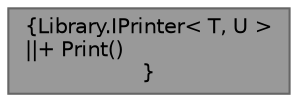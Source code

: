 digraph "Library.IPrinter&lt; T, U &gt;"
{
 // INTERACTIVE_SVG=YES
 // LATEX_PDF_SIZE
  bgcolor="transparent";
  edge [fontname=Helvetica,fontsize=10,labelfontname=Helvetica,labelfontsize=10];
  node [fontname=Helvetica,fontsize=10,shape=box,height=0.2,width=0.4];
  Node1 [label="{Library.IPrinter\< T, U \>\n||+ Print()\l}",height=0.2,width=0.4,color="gray40", fillcolor="grey60", style="filled", fontcolor="black",tooltip="Interfáz para mostrar datos por pantalla"];
}
